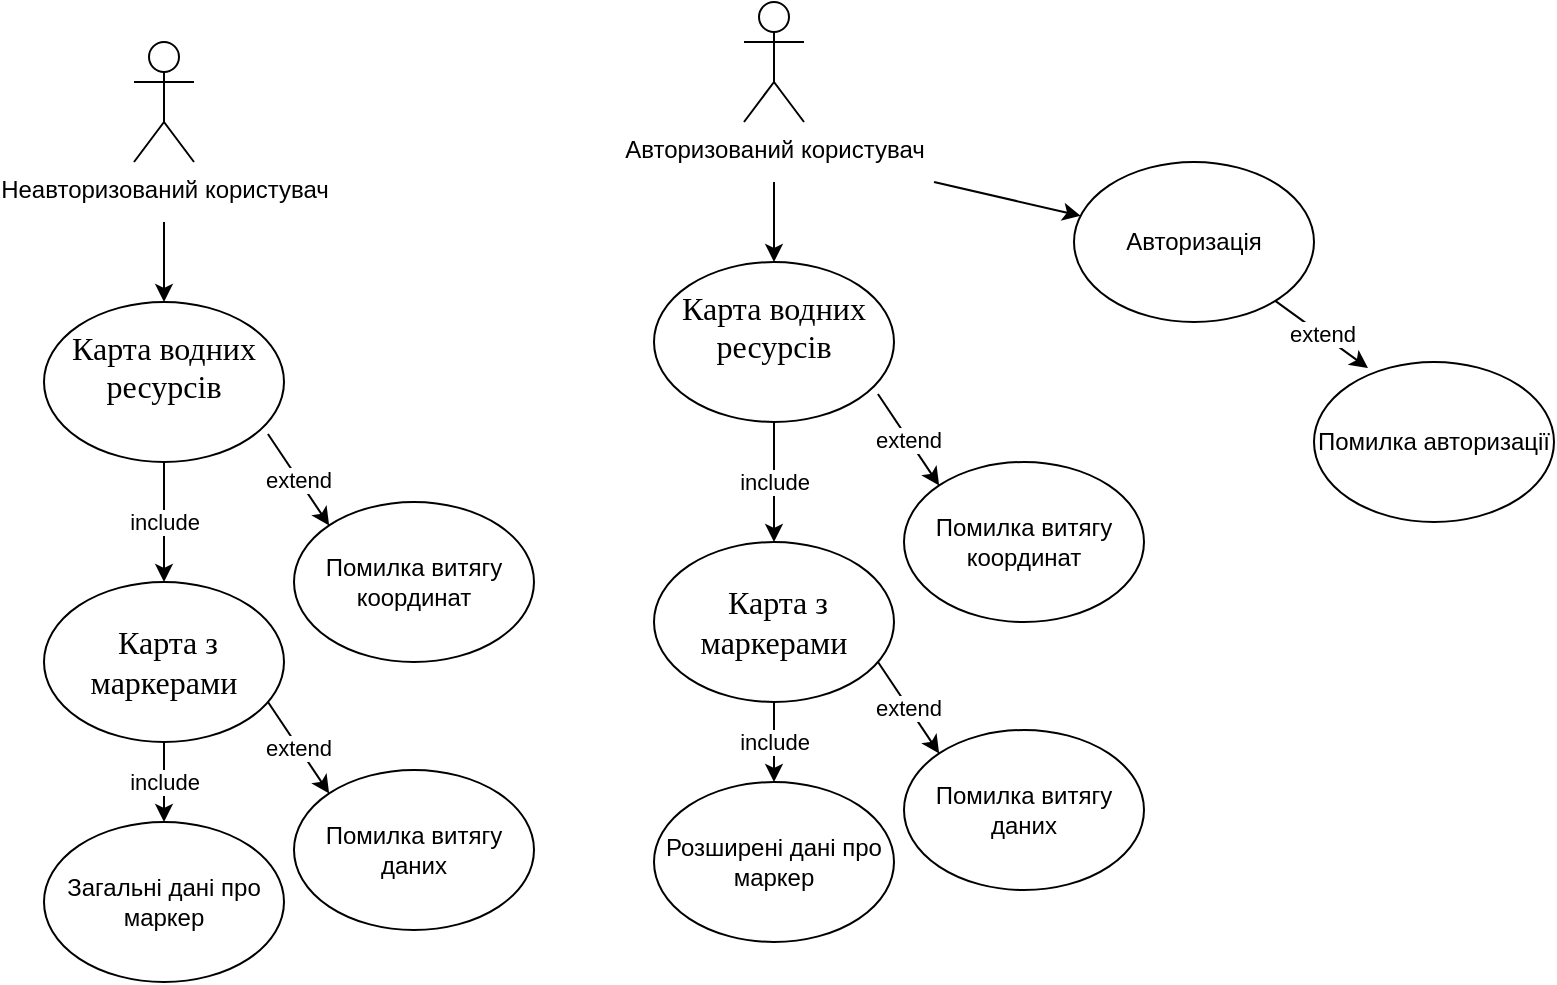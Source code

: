 <mxfile version="26.2.9">
  <diagram name="Страница — 1" id="gkW-iF0ZYVa-UZG-ScfM">
    <mxGraphModel grid="1" page="1" gridSize="10" guides="1" tooltips="1" connect="1" arrows="1" fold="1" pageScale="1" pageWidth="827" pageHeight="1169" math="0" shadow="0">
      <root>
        <mxCell id="0" />
        <mxCell id="1" parent="0" />
        <mxCell id="wYiebGZpBIIze_DZ11KM-2" value="Неавторизований користувач" style="shape=umlActor;verticalLabelPosition=bottom;verticalAlign=top;html=1;outlineConnect=0;" vertex="1" parent="1">
          <mxGeometry x="120" y="60" width="30" height="60" as="geometry" />
        </mxCell>
        <mxCell id="wYiebGZpBIIze_DZ11KM-3" value="&#xa;&lt;b id=&quot;docs-internal-guid-b785339d-7fff-0f99-a949-37b008aa5d2e&quot; style=&quot;font-weight:normal;&quot;&gt;&lt;span style=&quot;font-size:12pt;font-family:&#39;Times New Roman&#39;,serif;color:#000000;background-color:transparent;font-weight:400;font-style:normal;font-variant:normal;text-decoration:none;vertical-align:baseline;white-space:pre;white-space:pre-wrap;&quot;&gt;Карта водних ресурсів&lt;/span&gt;&lt;/b&gt;&#xa;&#xa;" style="ellipse;whiteSpace=wrap;html=1;" vertex="1" parent="1">
          <mxGeometry x="75" y="190" width="120" height="80" as="geometry" />
        </mxCell>
        <mxCell id="wYiebGZpBIIze_DZ11KM-4" value="" style="endArrow=classic;html=1;rounded=0;entryX=0.5;entryY=0;entryDx=0;entryDy=0;" edge="1" parent="1" target="wYiebGZpBIIze_DZ11KM-3">
          <mxGeometry width="50" height="50" relative="1" as="geometry">
            <mxPoint x="135" y="150" as="sourcePoint" />
            <mxPoint x="210" y="120" as="targetPoint" />
          </mxGeometry>
        </mxCell>
        <mxCell id="wYiebGZpBIIze_DZ11KM-10" value="include" style="edgeStyle=orthogonalEdgeStyle;rounded=0;orthogonalLoop=1;jettySize=auto;html=1;exitX=0.5;exitY=1;exitDx=0;exitDy=0;entryX=0.5;entryY=0;entryDx=0;entryDy=0;" edge="1" parent="1" source="wYiebGZpBIIze_DZ11KM-5" target="wYiebGZpBIIze_DZ11KM-9">
          <mxGeometry relative="1" as="geometry" />
        </mxCell>
        <mxCell id="wYiebGZpBIIze_DZ11KM-5" value="&lt;br&gt;&lt;b id=&quot;docs-internal-guid-2da6fdee-7fff-f7ba-b403-28cad5acc1c4&quot; style=&quot;font-weight:normal;&quot;&gt;&lt;span style=&quot;font-size: 12pt; font-family: &amp;quot;Times New Roman&amp;quot;, serif; color: rgb(0, 0, 0); background-color: transparent; font-weight: 400; font-style: normal; font-variant: normal; text-decoration: none; vertical-align: baseline; white-space: pre-wrap;&quot;&gt;&amp;nbsp;Карта з маркерами&lt;/span&gt;&lt;/b&gt;&lt;div&gt;&lt;br/&gt;&lt;/div&gt;" style="ellipse;whiteSpace=wrap;html=1;" vertex="1" parent="1">
          <mxGeometry x="75" y="330" width="120" height="80" as="geometry" />
        </mxCell>
        <mxCell id="wYiebGZpBIIze_DZ11KM-6" value="include" style="endArrow=classic;html=1;rounded=0;entryX=0.5;entryY=0;entryDx=0;entryDy=0;" edge="1" parent="1" source="wYiebGZpBIIze_DZ11KM-3" target="wYiebGZpBIIze_DZ11KM-5">
          <mxGeometry width="50" height="50" relative="1" as="geometry">
            <mxPoint x="220" y="320" as="sourcePoint" />
            <mxPoint x="280" y="300" as="targetPoint" />
          </mxGeometry>
        </mxCell>
        <mxCell id="wYiebGZpBIIze_DZ11KM-9" value="Загальні дані про маркер" style="ellipse;whiteSpace=wrap;html=1;" vertex="1" parent="1">
          <mxGeometry x="75" y="450" width="120" height="80" as="geometry" />
        </mxCell>
        <mxCell id="wYiebGZpBIIze_DZ11KM-12" value="Помилка витягу координат" style="ellipse;whiteSpace=wrap;html=1;" vertex="1" parent="1">
          <mxGeometry x="200" y="290" width="120" height="80" as="geometry" />
        </mxCell>
        <mxCell id="wYiebGZpBIIze_DZ11KM-13" value="extend" style="endArrow=classic;html=1;rounded=0;exitX=0.933;exitY=0.825;exitDx=0;exitDy=0;exitPerimeter=0;entryX=0;entryY=0;entryDx=0;entryDy=0;" edge="1" parent="1" source="wYiebGZpBIIze_DZ11KM-3" target="wYiebGZpBIIze_DZ11KM-12">
          <mxGeometry width="50" height="50" relative="1" as="geometry">
            <mxPoint x="190" y="270" as="sourcePoint" />
            <mxPoint x="260" y="280" as="targetPoint" />
          </mxGeometry>
        </mxCell>
        <mxCell id="wYiebGZpBIIze_DZ11KM-14" value="Помилка витягу даних" style="ellipse;whiteSpace=wrap;html=1;" vertex="1" parent="1">
          <mxGeometry x="200" y="424" width="120" height="80" as="geometry" />
        </mxCell>
        <mxCell id="wYiebGZpBIIze_DZ11KM-15" value="extend" style="endArrow=classic;html=1;rounded=0;exitX=0.933;exitY=0.825;exitDx=0;exitDy=0;exitPerimeter=0;entryX=0;entryY=0;entryDx=0;entryDy=0;" edge="1" parent="1" target="wYiebGZpBIIze_DZ11KM-14">
          <mxGeometry width="50" height="50" relative="1" as="geometry">
            <mxPoint x="187" y="390" as="sourcePoint" />
            <mxPoint x="260" y="414" as="targetPoint" />
          </mxGeometry>
        </mxCell>
        <mxCell id="wYiebGZpBIIze_DZ11KM-16" value="Авторизований користувач" style="shape=umlActor;verticalLabelPosition=bottom;verticalAlign=top;html=1;outlineConnect=0;" vertex="1" parent="1">
          <mxGeometry x="425" y="40" width="30" height="60" as="geometry" />
        </mxCell>
        <mxCell id="wYiebGZpBIIze_DZ11KM-17" value="&#xa;&lt;b id=&quot;docs-internal-guid-b785339d-7fff-0f99-a949-37b008aa5d2e&quot; style=&quot;font-weight:normal;&quot;&gt;&lt;span style=&quot;font-size:12pt;font-family:&#39;Times New Roman&#39;,serif;color:#000000;background-color:transparent;font-weight:400;font-style:normal;font-variant:normal;text-decoration:none;vertical-align:baseline;white-space:pre;white-space:pre-wrap;&quot;&gt;Карта водних ресурсів&lt;/span&gt;&lt;/b&gt;&#xa;&#xa;" style="ellipse;whiteSpace=wrap;html=1;" vertex="1" parent="1">
          <mxGeometry x="380" y="170" width="120" height="80" as="geometry" />
        </mxCell>
        <mxCell id="wYiebGZpBIIze_DZ11KM-18" value="" style="endArrow=classic;html=1;rounded=0;entryX=0.5;entryY=0;entryDx=0;entryDy=0;" edge="1" parent="1" target="wYiebGZpBIIze_DZ11KM-17">
          <mxGeometry width="50" height="50" relative="1" as="geometry">
            <mxPoint x="440" y="130" as="sourcePoint" />
            <mxPoint x="515" y="100" as="targetPoint" />
          </mxGeometry>
        </mxCell>
        <mxCell id="wYiebGZpBIIze_DZ11KM-19" value="include" style="edgeStyle=orthogonalEdgeStyle;rounded=0;orthogonalLoop=1;jettySize=auto;html=1;exitX=0.5;exitY=1;exitDx=0;exitDy=0;entryX=0.5;entryY=0;entryDx=0;entryDy=0;" edge="1" parent="1" source="wYiebGZpBIIze_DZ11KM-20" target="wYiebGZpBIIze_DZ11KM-22">
          <mxGeometry relative="1" as="geometry" />
        </mxCell>
        <mxCell id="wYiebGZpBIIze_DZ11KM-20" value="&lt;br&gt;&lt;b id=&quot;docs-internal-guid-2da6fdee-7fff-f7ba-b403-28cad5acc1c4&quot; style=&quot;font-weight:normal;&quot;&gt;&lt;span style=&quot;font-size: 12pt; font-family: &amp;quot;Times New Roman&amp;quot;, serif; color: rgb(0, 0, 0); background-color: transparent; font-weight: 400; font-style: normal; font-variant: normal; text-decoration: none; vertical-align: baseline; white-space: pre-wrap;&quot;&gt;&amp;nbsp;Карта з маркерами&lt;/span&gt;&lt;/b&gt;&lt;div&gt;&lt;br/&gt;&lt;/div&gt;" style="ellipse;whiteSpace=wrap;html=1;" vertex="1" parent="1">
          <mxGeometry x="380" y="310" width="120" height="80" as="geometry" />
        </mxCell>
        <mxCell id="wYiebGZpBIIze_DZ11KM-21" value="include" style="endArrow=classic;html=1;rounded=0;entryX=0.5;entryY=0;entryDx=0;entryDy=0;" edge="1" parent="1" source="wYiebGZpBIIze_DZ11KM-17" target="wYiebGZpBIIze_DZ11KM-20">
          <mxGeometry width="50" height="50" relative="1" as="geometry">
            <mxPoint x="525" y="300" as="sourcePoint" />
            <mxPoint x="585" y="280" as="targetPoint" />
          </mxGeometry>
        </mxCell>
        <mxCell id="wYiebGZpBIIze_DZ11KM-22" value="Розширені дані про маркер" style="ellipse;whiteSpace=wrap;html=1;" vertex="1" parent="1">
          <mxGeometry x="380" y="430" width="120" height="80" as="geometry" />
        </mxCell>
        <mxCell id="wYiebGZpBIIze_DZ11KM-23" value="Помилка витягу координат" style="ellipse;whiteSpace=wrap;html=1;" vertex="1" parent="1">
          <mxGeometry x="505" y="270" width="120" height="80" as="geometry" />
        </mxCell>
        <mxCell id="wYiebGZpBIIze_DZ11KM-24" value="extend" style="endArrow=classic;html=1;rounded=0;exitX=0.933;exitY=0.825;exitDx=0;exitDy=0;exitPerimeter=0;entryX=0;entryY=0;entryDx=0;entryDy=0;" edge="1" parent="1" source="wYiebGZpBIIze_DZ11KM-17" target="wYiebGZpBIIze_DZ11KM-23">
          <mxGeometry width="50" height="50" relative="1" as="geometry">
            <mxPoint x="495" y="250" as="sourcePoint" />
            <mxPoint x="565" y="260" as="targetPoint" />
          </mxGeometry>
        </mxCell>
        <mxCell id="wYiebGZpBIIze_DZ11KM-25" value="Помилка витягу даних" style="ellipse;whiteSpace=wrap;html=1;" vertex="1" parent="1">
          <mxGeometry x="505" y="404" width="120" height="80" as="geometry" />
        </mxCell>
        <mxCell id="wYiebGZpBIIze_DZ11KM-26" value="extend" style="endArrow=classic;html=1;rounded=0;exitX=0.933;exitY=0.825;exitDx=0;exitDy=0;exitPerimeter=0;entryX=0;entryY=0;entryDx=0;entryDy=0;" edge="1" parent="1" target="wYiebGZpBIIze_DZ11KM-25">
          <mxGeometry width="50" height="50" relative="1" as="geometry">
            <mxPoint x="492" y="370" as="sourcePoint" />
            <mxPoint x="565" y="394" as="targetPoint" />
          </mxGeometry>
        </mxCell>
        <mxCell id="wYiebGZpBIIze_DZ11KM-28" value="Авторизація" style="ellipse;whiteSpace=wrap;html=1;" vertex="1" parent="1">
          <mxGeometry x="590" y="120" width="120" height="80" as="geometry" />
        </mxCell>
        <mxCell id="wYiebGZpBIIze_DZ11KM-29" value="" style="endArrow=classic;html=1;rounded=0;" edge="1" parent="1" target="wYiebGZpBIIze_DZ11KM-28">
          <mxGeometry width="50" height="50" relative="1" as="geometry">
            <mxPoint x="520" y="130" as="sourcePoint" />
            <mxPoint x="440" y="260" as="targetPoint" />
          </mxGeometry>
        </mxCell>
        <mxCell id="wYiebGZpBIIze_DZ11KM-30" value="extend" style="endArrow=classic;html=1;rounded=0;entryX=0.225;entryY=0.038;entryDx=0;entryDy=0;entryPerimeter=0;" edge="1" parent="1" source="wYiebGZpBIIze_DZ11KM-28" target="wYiebGZpBIIze_DZ11KM-31">
          <mxGeometry width="50" height="50" relative="1" as="geometry">
            <mxPoint x="690" y="270" as="sourcePoint" />
            <mxPoint x="770" y="170" as="targetPoint" />
          </mxGeometry>
        </mxCell>
        <mxCell id="wYiebGZpBIIze_DZ11KM-31" value="Помилка авторизації" style="ellipse;whiteSpace=wrap;html=1;" vertex="1" parent="1">
          <mxGeometry x="710" y="220" width="120" height="80" as="geometry" />
        </mxCell>
      </root>
    </mxGraphModel>
  </diagram>
</mxfile>
